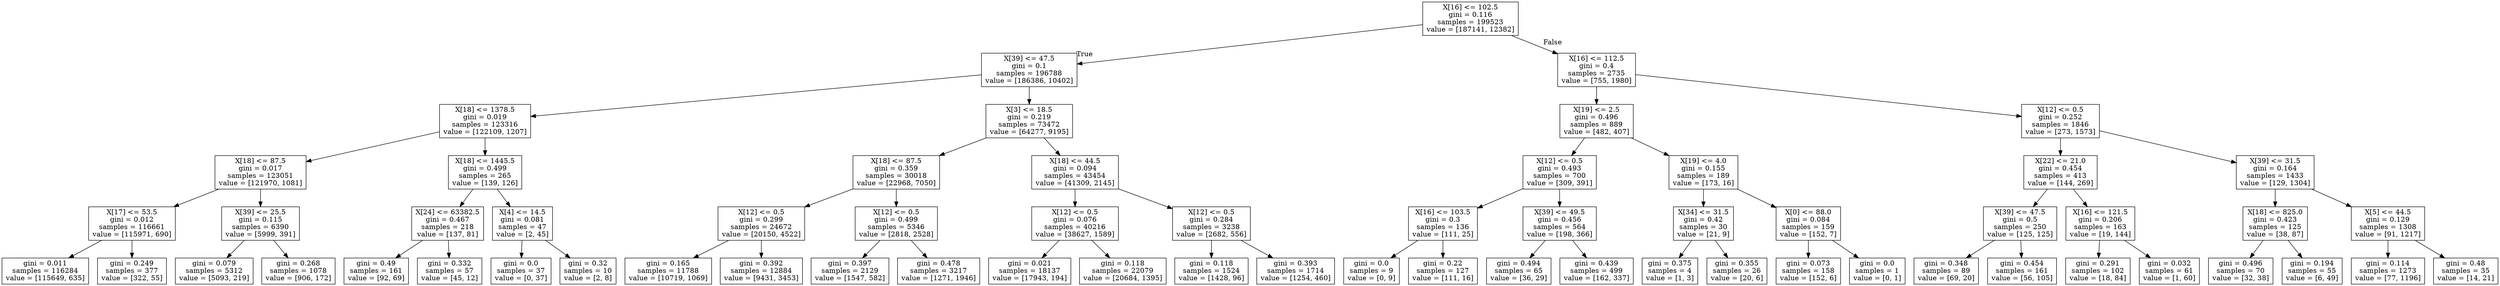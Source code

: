 digraph Tree {
node [shape=box] ;
0 [label="X[16] <= 102.5\ngini = 0.116\nsamples = 199523\nvalue = [187141, 12382]"] ;
1 [label="X[39] <= 47.5\ngini = 0.1\nsamples = 196788\nvalue = [186386, 10402]"] ;
0 -> 1 [labeldistance=2.5, labelangle=45, headlabel="True"] ;
2 [label="X[18] <= 1378.5\ngini = 0.019\nsamples = 123316\nvalue = [122109, 1207]"] ;
1 -> 2 ;
3 [label="X[18] <= 87.5\ngini = 0.017\nsamples = 123051\nvalue = [121970, 1081]"] ;
2 -> 3 ;
4 [label="X[17] <= 53.5\ngini = 0.012\nsamples = 116661\nvalue = [115971, 690]"] ;
3 -> 4 ;
5 [label="gini = 0.011\nsamples = 116284\nvalue = [115649, 635]"] ;
4 -> 5 ;
6 [label="gini = 0.249\nsamples = 377\nvalue = [322, 55]"] ;
4 -> 6 ;
7 [label="X[39] <= 25.5\ngini = 0.115\nsamples = 6390\nvalue = [5999, 391]"] ;
3 -> 7 ;
8 [label="gini = 0.079\nsamples = 5312\nvalue = [5093, 219]"] ;
7 -> 8 ;
9 [label="gini = 0.268\nsamples = 1078\nvalue = [906, 172]"] ;
7 -> 9 ;
10 [label="X[18] <= 1445.5\ngini = 0.499\nsamples = 265\nvalue = [139, 126]"] ;
2 -> 10 ;
11 [label="X[24] <= 63382.5\ngini = 0.467\nsamples = 218\nvalue = [137, 81]"] ;
10 -> 11 ;
12 [label="gini = 0.49\nsamples = 161\nvalue = [92, 69]"] ;
11 -> 12 ;
13 [label="gini = 0.332\nsamples = 57\nvalue = [45, 12]"] ;
11 -> 13 ;
14 [label="X[4] <= 14.5\ngini = 0.081\nsamples = 47\nvalue = [2, 45]"] ;
10 -> 14 ;
15 [label="gini = 0.0\nsamples = 37\nvalue = [0, 37]"] ;
14 -> 15 ;
16 [label="gini = 0.32\nsamples = 10\nvalue = [2, 8]"] ;
14 -> 16 ;
17 [label="X[3] <= 18.5\ngini = 0.219\nsamples = 73472\nvalue = [64277, 9195]"] ;
1 -> 17 ;
18 [label="X[18] <= 87.5\ngini = 0.359\nsamples = 30018\nvalue = [22968, 7050]"] ;
17 -> 18 ;
19 [label="X[12] <= 0.5\ngini = 0.299\nsamples = 24672\nvalue = [20150, 4522]"] ;
18 -> 19 ;
20 [label="gini = 0.165\nsamples = 11788\nvalue = [10719, 1069]"] ;
19 -> 20 ;
21 [label="gini = 0.392\nsamples = 12884\nvalue = [9431, 3453]"] ;
19 -> 21 ;
22 [label="X[12] <= 0.5\ngini = 0.499\nsamples = 5346\nvalue = [2818, 2528]"] ;
18 -> 22 ;
23 [label="gini = 0.397\nsamples = 2129\nvalue = [1547, 582]"] ;
22 -> 23 ;
24 [label="gini = 0.478\nsamples = 3217\nvalue = [1271, 1946]"] ;
22 -> 24 ;
25 [label="X[18] <= 44.5\ngini = 0.094\nsamples = 43454\nvalue = [41309, 2145]"] ;
17 -> 25 ;
26 [label="X[12] <= 0.5\ngini = 0.076\nsamples = 40216\nvalue = [38627, 1589]"] ;
25 -> 26 ;
27 [label="gini = 0.021\nsamples = 18137\nvalue = [17943, 194]"] ;
26 -> 27 ;
28 [label="gini = 0.118\nsamples = 22079\nvalue = [20684, 1395]"] ;
26 -> 28 ;
29 [label="X[12] <= 0.5\ngini = 0.284\nsamples = 3238\nvalue = [2682, 556]"] ;
25 -> 29 ;
30 [label="gini = 0.118\nsamples = 1524\nvalue = [1428, 96]"] ;
29 -> 30 ;
31 [label="gini = 0.393\nsamples = 1714\nvalue = [1254, 460]"] ;
29 -> 31 ;
32 [label="X[16] <= 112.5\ngini = 0.4\nsamples = 2735\nvalue = [755, 1980]"] ;
0 -> 32 [labeldistance=2.5, labelangle=-45, headlabel="False"] ;
33 [label="X[19] <= 2.5\ngini = 0.496\nsamples = 889\nvalue = [482, 407]"] ;
32 -> 33 ;
34 [label="X[12] <= 0.5\ngini = 0.493\nsamples = 700\nvalue = [309, 391]"] ;
33 -> 34 ;
35 [label="X[16] <= 103.5\ngini = 0.3\nsamples = 136\nvalue = [111, 25]"] ;
34 -> 35 ;
36 [label="gini = 0.0\nsamples = 9\nvalue = [0, 9]"] ;
35 -> 36 ;
37 [label="gini = 0.22\nsamples = 127\nvalue = [111, 16]"] ;
35 -> 37 ;
38 [label="X[39] <= 49.5\ngini = 0.456\nsamples = 564\nvalue = [198, 366]"] ;
34 -> 38 ;
39 [label="gini = 0.494\nsamples = 65\nvalue = [36, 29]"] ;
38 -> 39 ;
40 [label="gini = 0.439\nsamples = 499\nvalue = [162, 337]"] ;
38 -> 40 ;
41 [label="X[19] <= 4.0\ngini = 0.155\nsamples = 189\nvalue = [173, 16]"] ;
33 -> 41 ;
42 [label="X[34] <= 31.5\ngini = 0.42\nsamples = 30\nvalue = [21, 9]"] ;
41 -> 42 ;
43 [label="gini = 0.375\nsamples = 4\nvalue = [1, 3]"] ;
42 -> 43 ;
44 [label="gini = 0.355\nsamples = 26\nvalue = [20, 6]"] ;
42 -> 44 ;
45 [label="X[0] <= 88.0\ngini = 0.084\nsamples = 159\nvalue = [152, 7]"] ;
41 -> 45 ;
46 [label="gini = 0.073\nsamples = 158\nvalue = [152, 6]"] ;
45 -> 46 ;
47 [label="gini = 0.0\nsamples = 1\nvalue = [0, 1]"] ;
45 -> 47 ;
48 [label="X[12] <= 0.5\ngini = 0.252\nsamples = 1846\nvalue = [273, 1573]"] ;
32 -> 48 ;
49 [label="X[22] <= 21.0\ngini = 0.454\nsamples = 413\nvalue = [144, 269]"] ;
48 -> 49 ;
50 [label="X[39] <= 47.5\ngini = 0.5\nsamples = 250\nvalue = [125, 125]"] ;
49 -> 50 ;
51 [label="gini = 0.348\nsamples = 89\nvalue = [69, 20]"] ;
50 -> 51 ;
52 [label="gini = 0.454\nsamples = 161\nvalue = [56, 105]"] ;
50 -> 52 ;
53 [label="X[16] <= 121.5\ngini = 0.206\nsamples = 163\nvalue = [19, 144]"] ;
49 -> 53 ;
54 [label="gini = 0.291\nsamples = 102\nvalue = [18, 84]"] ;
53 -> 54 ;
55 [label="gini = 0.032\nsamples = 61\nvalue = [1, 60]"] ;
53 -> 55 ;
56 [label="X[39] <= 31.5\ngini = 0.164\nsamples = 1433\nvalue = [129, 1304]"] ;
48 -> 56 ;
57 [label="X[18] <= 825.0\ngini = 0.423\nsamples = 125\nvalue = [38, 87]"] ;
56 -> 57 ;
58 [label="gini = 0.496\nsamples = 70\nvalue = [32, 38]"] ;
57 -> 58 ;
59 [label="gini = 0.194\nsamples = 55\nvalue = [6, 49]"] ;
57 -> 59 ;
60 [label="X[5] <= 44.5\ngini = 0.129\nsamples = 1308\nvalue = [91, 1217]"] ;
56 -> 60 ;
61 [label="gini = 0.114\nsamples = 1273\nvalue = [77, 1196]"] ;
60 -> 61 ;
62 [label="gini = 0.48\nsamples = 35\nvalue = [14, 21]"] ;
60 -> 62 ;
}